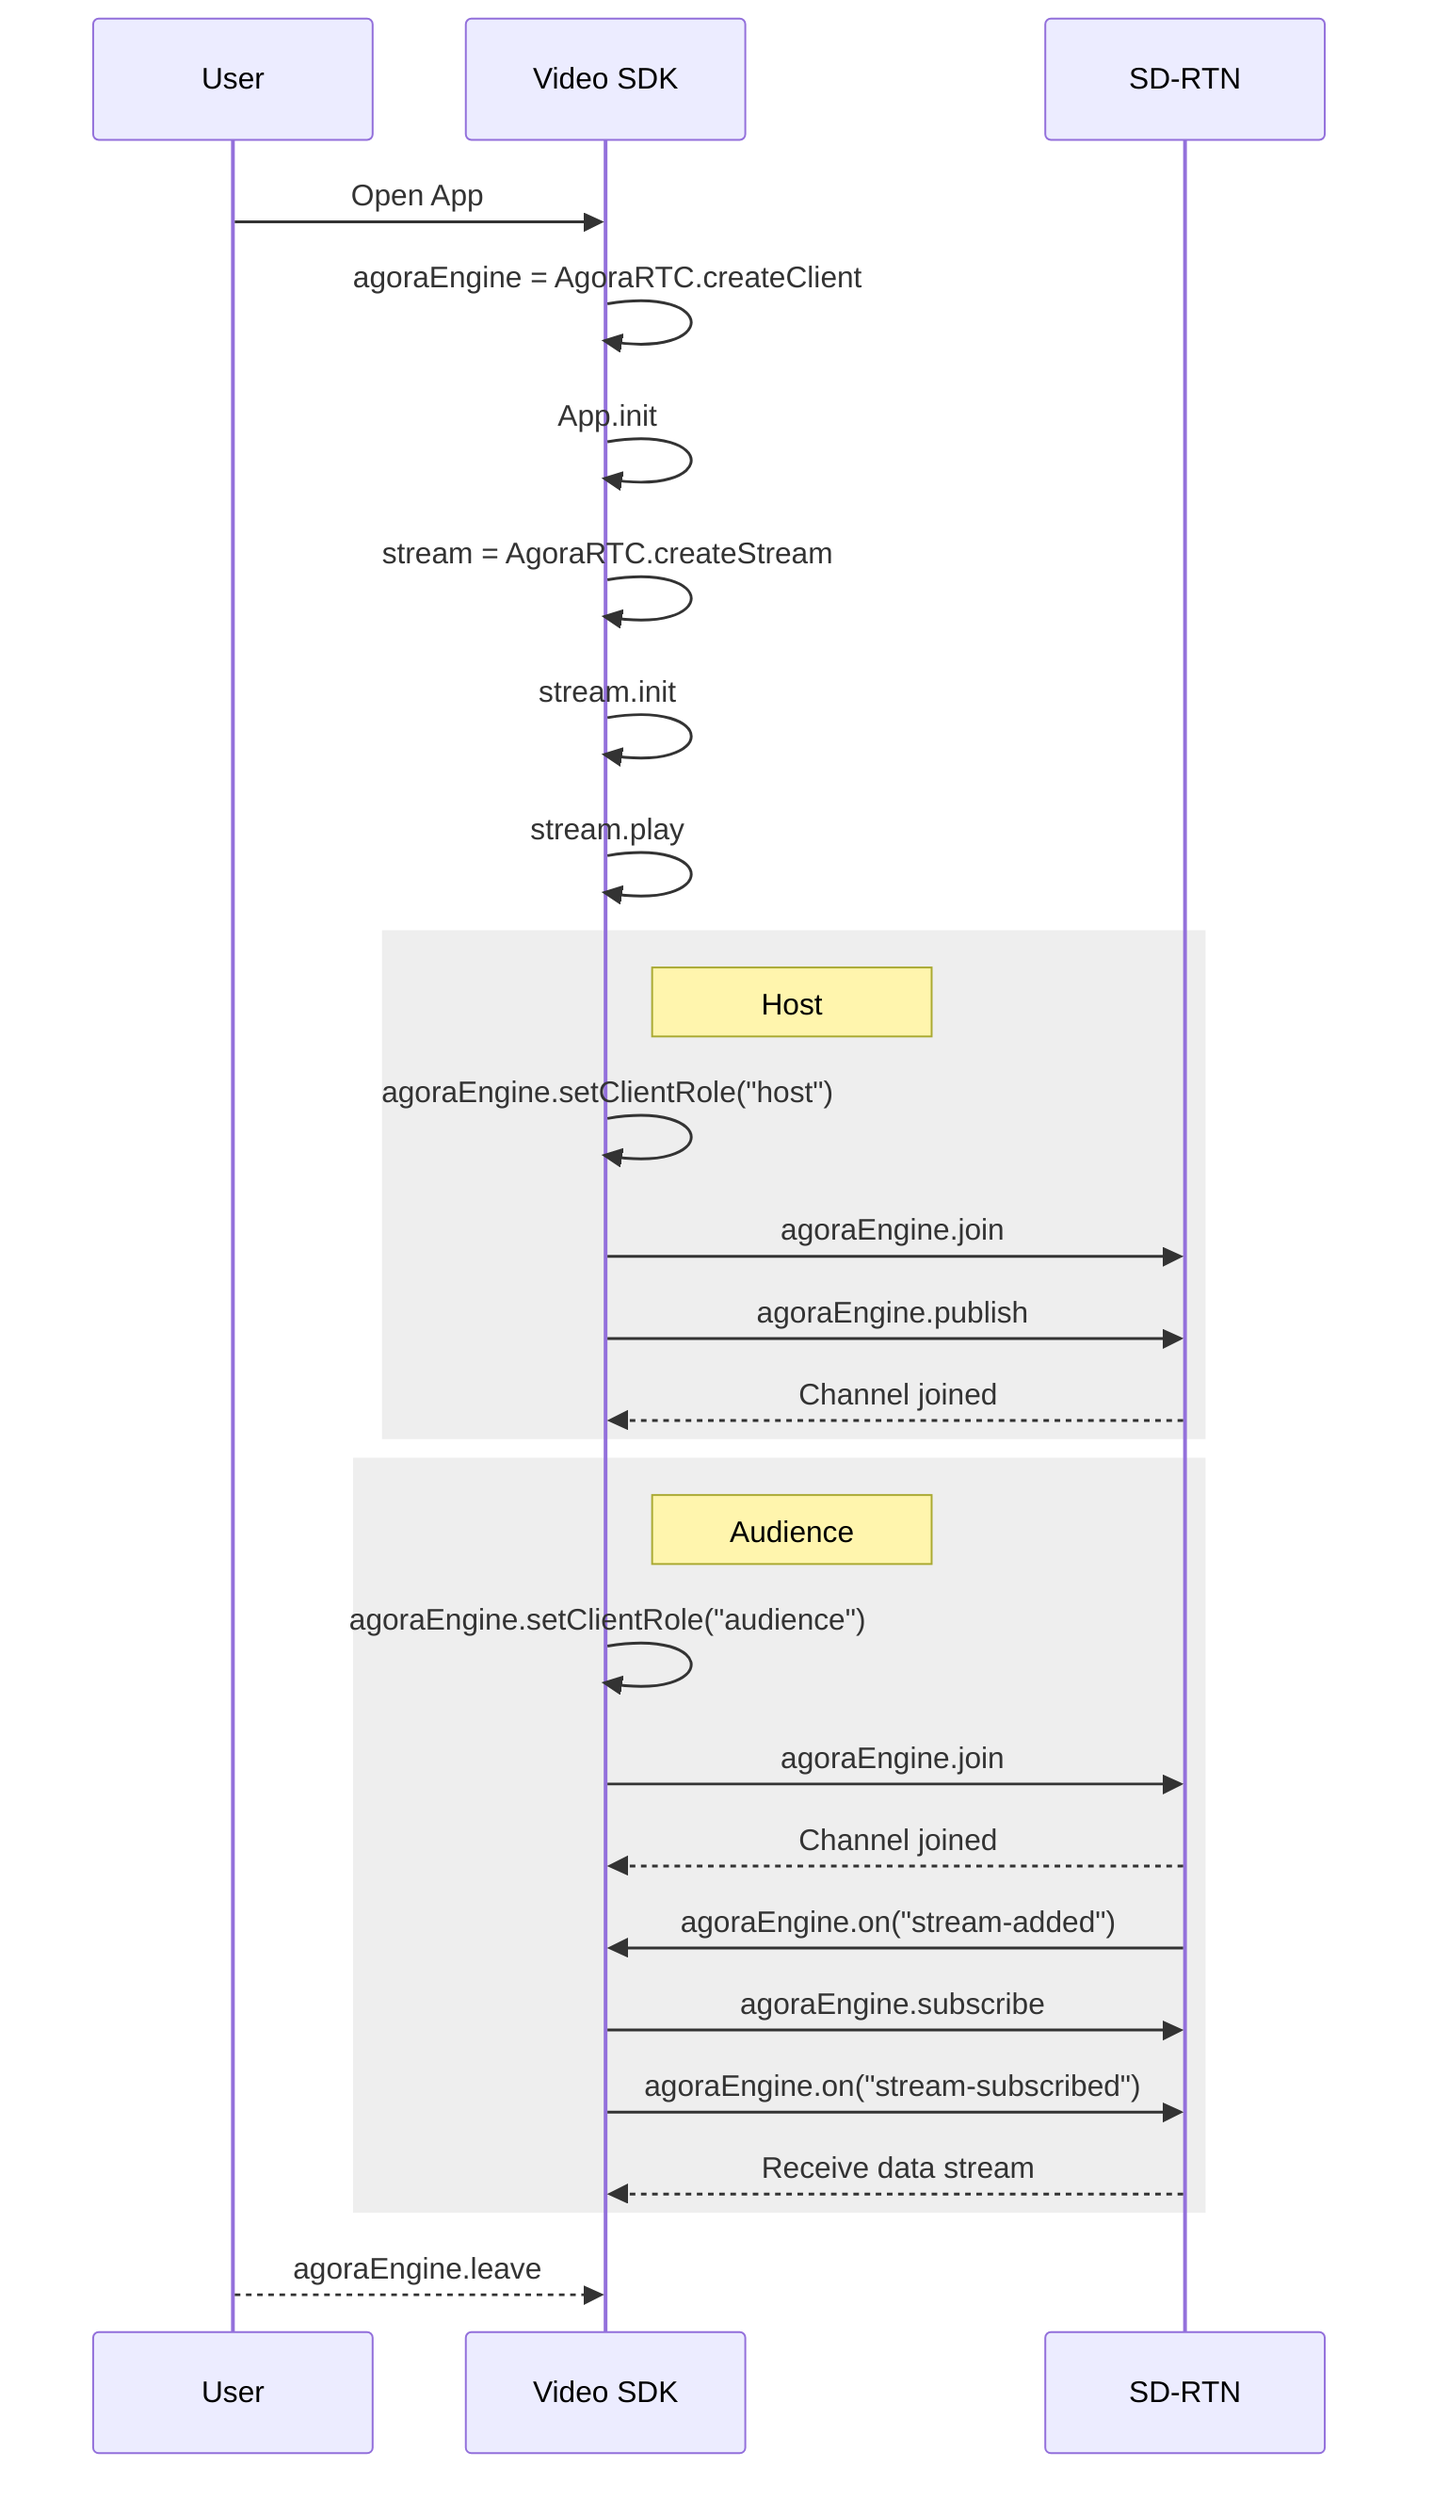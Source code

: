 sequenceDiagram
    participant User1 as User
    participant VideoSDK as Video SDK
    participant Agora as SD-RTN

    User1 ->> VideoSDK: Open App
    VideoSDK ->> VideoSDK: agoraEngine = AgoraRTC.createClient
    VideoSDK ->> VideoSDK: App.init
    VideoSDK ->> VideoSDK: stream = AgoraRTC.createStream
    VideoSDK ->> VideoSDK: stream.init
    VideoSDK ->> VideoSDK: stream.play
    rect rgb(238, 238, 238)
        note right of VideoSDK: Host
        VideoSDK ->> VideoSDK: agoraEngine.setClientRole("host")
        VideoSDK ->> Agora: agoraEngine.join
        VideoSDK ->> Agora: agoraEngine.publish
        Agora -->> VideoSDK: Channel joined
    end
    rect rgb(238, 238, 238)
        note right of VideoSDK: Audience
        VideoSDK ->> VideoSDK: agoraEngine.setClientRole("audience")
        VideoSDK ->> Agora: agoraEngine.join
        Agora -->> VideoSDK: Channel joined
        Agora ->> VideoSDK: agoraEngine.on("stream-added")
        VideoSDK ->> Agora: agoraEngine.subscribe
        VideoSDK ->> Agora: agoraEngine.on("stream-subscribed")
        Agora -->> VideoSDK: Receive data stream
    end
    User1 -->> VideoSDK: agoraEngine.leave